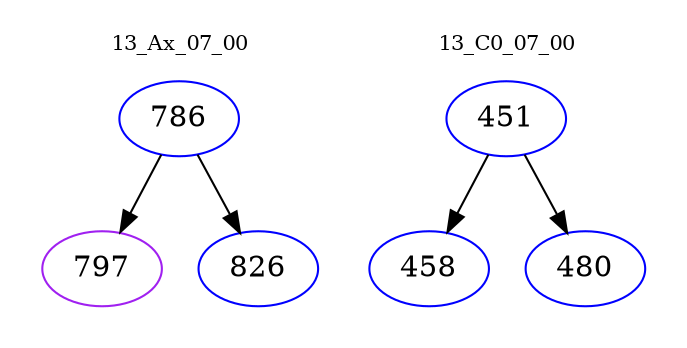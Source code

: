 digraph{
subgraph cluster_0 {
color = white
label = "13_Ax_07_00";
fontsize=10;
T0_786 [label="786", color="blue"]
T0_786 -> T0_797 [color="black"]
T0_797 [label="797", color="purple"]
T0_786 -> T0_826 [color="black"]
T0_826 [label="826", color="blue"]
}
subgraph cluster_1 {
color = white
label = "13_C0_07_00";
fontsize=10;
T1_451 [label="451", color="blue"]
T1_451 -> T1_458 [color="black"]
T1_458 [label="458", color="blue"]
T1_451 -> T1_480 [color="black"]
T1_480 [label="480", color="blue"]
}
}

